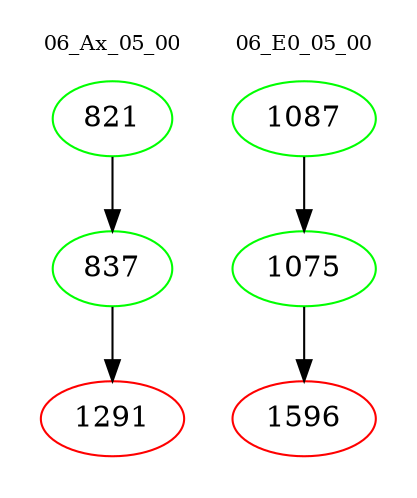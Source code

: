digraph{
subgraph cluster_0 {
color = white
label = "06_Ax_05_00";
fontsize=10;
T0_821 [label="821", color="green"]
T0_821 -> T0_837 [color="black"]
T0_837 [label="837", color="green"]
T0_837 -> T0_1291 [color="black"]
T0_1291 [label="1291", color="red"]
}
subgraph cluster_1 {
color = white
label = "06_E0_05_00";
fontsize=10;
T1_1087 [label="1087", color="green"]
T1_1087 -> T1_1075 [color="black"]
T1_1075 [label="1075", color="green"]
T1_1075 -> T1_1596 [color="black"]
T1_1596 [label="1596", color="red"]
}
}
